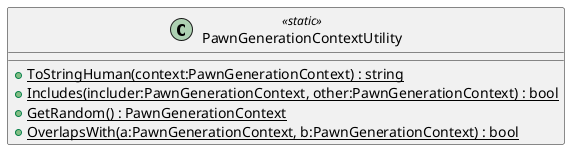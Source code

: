 @startuml
class PawnGenerationContextUtility <<static>> {
    + {static} ToStringHuman(context:PawnGenerationContext) : string
    + {static} Includes(includer:PawnGenerationContext, other:PawnGenerationContext) : bool
    + {static} GetRandom() : PawnGenerationContext
    + {static} OverlapsWith(a:PawnGenerationContext, b:PawnGenerationContext) : bool
}
@enduml
